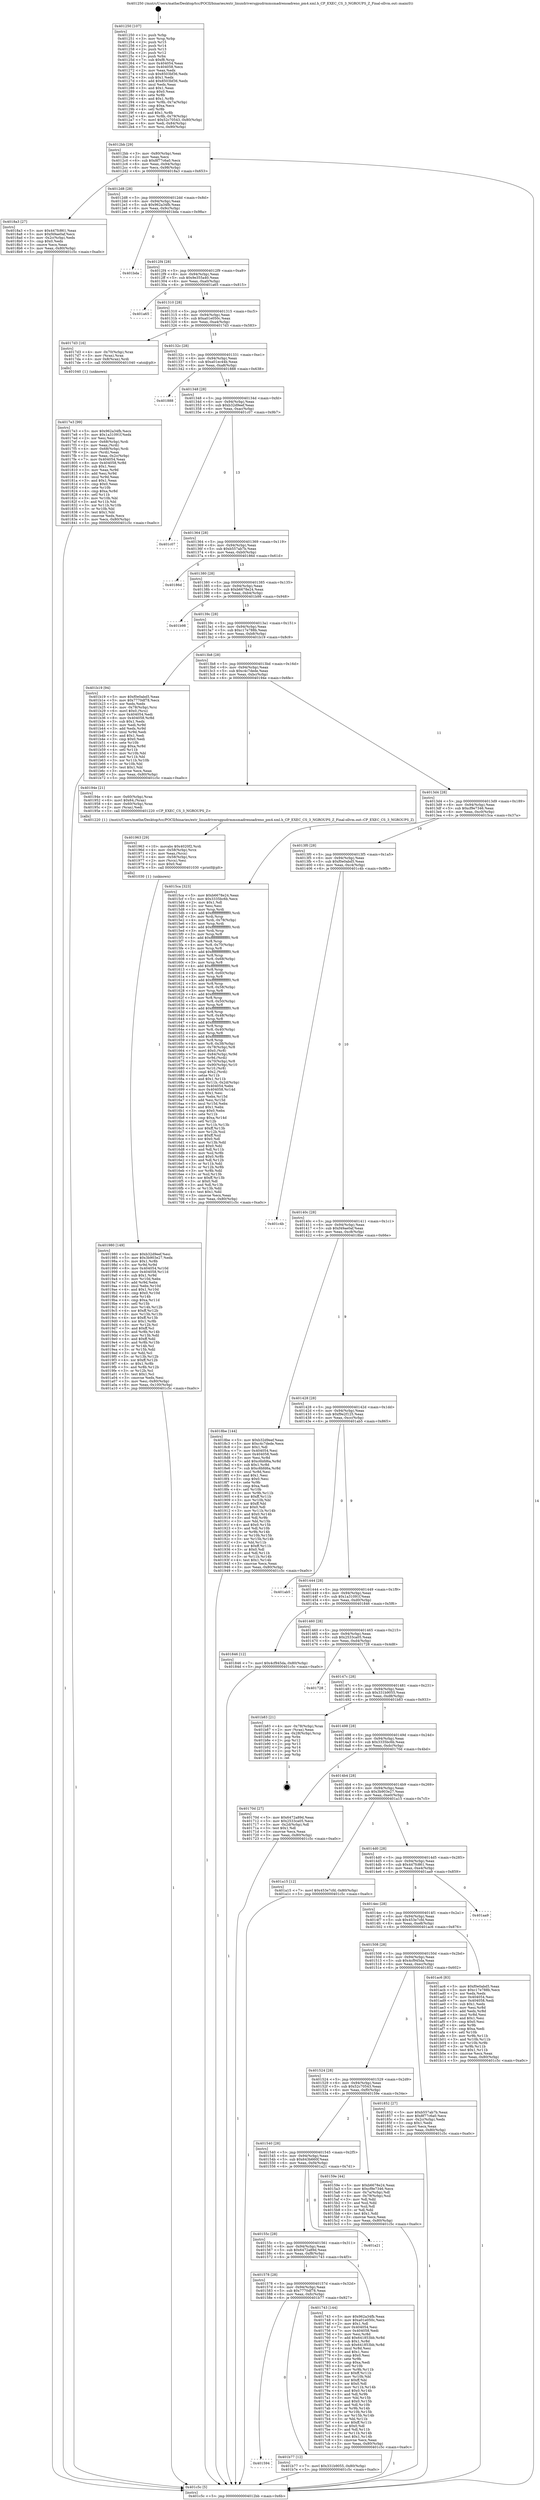 digraph "0x401250" {
  label = "0x401250 (/mnt/c/Users/mathe/Desktop/tcc/POCII/binaries/extr_linuxdriversgpudrmmsmadrenoadreno_pm4.xml.h_CP_EXEC_CS_3_NGROUPS_Z_Final-ollvm.out::main(0))"
  labelloc = "t"
  node[shape=record]

  Entry [label="",width=0.3,height=0.3,shape=circle,fillcolor=black,style=filled]
  "0x4012bb" [label="{
     0x4012bb [29]\l
     | [instrs]\l
     &nbsp;&nbsp;0x4012bb \<+3\>: mov -0x80(%rbp),%eax\l
     &nbsp;&nbsp;0x4012be \<+2\>: mov %eax,%ecx\l
     &nbsp;&nbsp;0x4012c0 \<+6\>: sub $0x8f77c6a0,%ecx\l
     &nbsp;&nbsp;0x4012c6 \<+6\>: mov %eax,-0x94(%rbp)\l
     &nbsp;&nbsp;0x4012cc \<+6\>: mov %ecx,-0x98(%rbp)\l
     &nbsp;&nbsp;0x4012d2 \<+6\>: je 00000000004018a3 \<main+0x653\>\l
  }"]
  "0x4018a3" [label="{
     0x4018a3 [27]\l
     | [instrs]\l
     &nbsp;&nbsp;0x4018a3 \<+5\>: mov $0x447fc861,%eax\l
     &nbsp;&nbsp;0x4018a8 \<+5\>: mov $0xf49ae0af,%ecx\l
     &nbsp;&nbsp;0x4018ad \<+3\>: mov -0x2c(%rbp),%edx\l
     &nbsp;&nbsp;0x4018b0 \<+3\>: cmp $0x0,%edx\l
     &nbsp;&nbsp;0x4018b3 \<+3\>: cmove %ecx,%eax\l
     &nbsp;&nbsp;0x4018b6 \<+3\>: mov %eax,-0x80(%rbp)\l
     &nbsp;&nbsp;0x4018b9 \<+5\>: jmp 0000000000401c5c \<main+0xa0c\>\l
  }"]
  "0x4012d8" [label="{
     0x4012d8 [28]\l
     | [instrs]\l
     &nbsp;&nbsp;0x4012d8 \<+5\>: jmp 00000000004012dd \<main+0x8d\>\l
     &nbsp;&nbsp;0x4012dd \<+6\>: mov -0x94(%rbp),%eax\l
     &nbsp;&nbsp;0x4012e3 \<+5\>: sub $0x962a34fb,%eax\l
     &nbsp;&nbsp;0x4012e8 \<+6\>: mov %eax,-0x9c(%rbp)\l
     &nbsp;&nbsp;0x4012ee \<+6\>: je 0000000000401bda \<main+0x98a\>\l
  }"]
  Exit [label="",width=0.3,height=0.3,shape=circle,fillcolor=black,style=filled,peripheries=2]
  "0x401bda" [label="{
     0x401bda\l
  }", style=dashed]
  "0x4012f4" [label="{
     0x4012f4 [28]\l
     | [instrs]\l
     &nbsp;&nbsp;0x4012f4 \<+5\>: jmp 00000000004012f9 \<main+0xa9\>\l
     &nbsp;&nbsp;0x4012f9 \<+6\>: mov -0x94(%rbp),%eax\l
     &nbsp;&nbsp;0x4012ff \<+5\>: sub $0x9e355a40,%eax\l
     &nbsp;&nbsp;0x401304 \<+6\>: mov %eax,-0xa0(%rbp)\l
     &nbsp;&nbsp;0x40130a \<+6\>: je 0000000000401a65 \<main+0x815\>\l
  }"]
  "0x401594" [label="{
     0x401594\l
  }", style=dashed]
  "0x401a65" [label="{
     0x401a65\l
  }", style=dashed]
  "0x401310" [label="{
     0x401310 [28]\l
     | [instrs]\l
     &nbsp;&nbsp;0x401310 \<+5\>: jmp 0000000000401315 \<main+0xc5\>\l
     &nbsp;&nbsp;0x401315 \<+6\>: mov -0x94(%rbp),%eax\l
     &nbsp;&nbsp;0x40131b \<+5\>: sub $0xa01e050c,%eax\l
     &nbsp;&nbsp;0x401320 \<+6\>: mov %eax,-0xa4(%rbp)\l
     &nbsp;&nbsp;0x401326 \<+6\>: je 00000000004017d3 \<main+0x583\>\l
  }"]
  "0x401b77" [label="{
     0x401b77 [12]\l
     | [instrs]\l
     &nbsp;&nbsp;0x401b77 \<+7\>: movl $0x331b9055,-0x80(%rbp)\l
     &nbsp;&nbsp;0x401b7e \<+5\>: jmp 0000000000401c5c \<main+0xa0c\>\l
  }"]
  "0x4017d3" [label="{
     0x4017d3 [16]\l
     | [instrs]\l
     &nbsp;&nbsp;0x4017d3 \<+4\>: mov -0x70(%rbp),%rax\l
     &nbsp;&nbsp;0x4017d7 \<+3\>: mov (%rax),%rax\l
     &nbsp;&nbsp;0x4017da \<+4\>: mov 0x8(%rax),%rdi\l
     &nbsp;&nbsp;0x4017de \<+5\>: call 0000000000401040 \<atoi@plt\>\l
     | [calls]\l
     &nbsp;&nbsp;0x401040 \{1\} (unknown)\l
  }"]
  "0x40132c" [label="{
     0x40132c [28]\l
     | [instrs]\l
     &nbsp;&nbsp;0x40132c \<+5\>: jmp 0000000000401331 \<main+0xe1\>\l
     &nbsp;&nbsp;0x401331 \<+6\>: mov -0x94(%rbp),%eax\l
     &nbsp;&nbsp;0x401337 \<+5\>: sub $0xa01ec44b,%eax\l
     &nbsp;&nbsp;0x40133c \<+6\>: mov %eax,-0xa8(%rbp)\l
     &nbsp;&nbsp;0x401342 \<+6\>: je 0000000000401888 \<main+0x638\>\l
  }"]
  "0x401980" [label="{
     0x401980 [149]\l
     | [instrs]\l
     &nbsp;&nbsp;0x401980 \<+5\>: mov $0xb32d9eef,%esi\l
     &nbsp;&nbsp;0x401985 \<+5\>: mov $0x3b903e27,%edx\l
     &nbsp;&nbsp;0x40198a \<+3\>: mov $0x1,%r8b\l
     &nbsp;&nbsp;0x40198d \<+3\>: xor %r9d,%r9d\l
     &nbsp;&nbsp;0x401990 \<+8\>: mov 0x404054,%r10d\l
     &nbsp;&nbsp;0x401998 \<+8\>: mov 0x404058,%r11d\l
     &nbsp;&nbsp;0x4019a0 \<+4\>: sub $0x1,%r9d\l
     &nbsp;&nbsp;0x4019a4 \<+3\>: mov %r10d,%ebx\l
     &nbsp;&nbsp;0x4019a7 \<+3\>: add %r9d,%ebx\l
     &nbsp;&nbsp;0x4019aa \<+4\>: imul %ebx,%r10d\l
     &nbsp;&nbsp;0x4019ae \<+4\>: and $0x1,%r10d\l
     &nbsp;&nbsp;0x4019b2 \<+4\>: cmp $0x0,%r10d\l
     &nbsp;&nbsp;0x4019b6 \<+4\>: sete %r14b\l
     &nbsp;&nbsp;0x4019ba \<+4\>: cmp $0xa,%r11d\l
     &nbsp;&nbsp;0x4019be \<+4\>: setl %r15b\l
     &nbsp;&nbsp;0x4019c2 \<+3\>: mov %r14b,%r12b\l
     &nbsp;&nbsp;0x4019c5 \<+4\>: xor $0xff,%r12b\l
     &nbsp;&nbsp;0x4019c9 \<+3\>: mov %r15b,%r13b\l
     &nbsp;&nbsp;0x4019cc \<+4\>: xor $0xff,%r13b\l
     &nbsp;&nbsp;0x4019d0 \<+4\>: xor $0x1,%r8b\l
     &nbsp;&nbsp;0x4019d4 \<+3\>: mov %r12b,%cl\l
     &nbsp;&nbsp;0x4019d7 \<+3\>: and $0xff,%cl\l
     &nbsp;&nbsp;0x4019da \<+3\>: and %r8b,%r14b\l
     &nbsp;&nbsp;0x4019dd \<+3\>: mov %r13b,%dil\l
     &nbsp;&nbsp;0x4019e0 \<+4\>: and $0xff,%dil\l
     &nbsp;&nbsp;0x4019e4 \<+3\>: and %r8b,%r15b\l
     &nbsp;&nbsp;0x4019e7 \<+3\>: or %r14b,%cl\l
     &nbsp;&nbsp;0x4019ea \<+3\>: or %r15b,%dil\l
     &nbsp;&nbsp;0x4019ed \<+3\>: xor %dil,%cl\l
     &nbsp;&nbsp;0x4019f0 \<+3\>: or %r13b,%r12b\l
     &nbsp;&nbsp;0x4019f3 \<+4\>: xor $0xff,%r12b\l
     &nbsp;&nbsp;0x4019f7 \<+4\>: or $0x1,%r8b\l
     &nbsp;&nbsp;0x4019fb \<+3\>: and %r8b,%r12b\l
     &nbsp;&nbsp;0x4019fe \<+3\>: or %r12b,%cl\l
     &nbsp;&nbsp;0x401a01 \<+3\>: test $0x1,%cl\l
     &nbsp;&nbsp;0x401a04 \<+3\>: cmovne %edx,%esi\l
     &nbsp;&nbsp;0x401a07 \<+3\>: mov %esi,-0x80(%rbp)\l
     &nbsp;&nbsp;0x401a0a \<+6\>: mov %eax,-0x100(%rbp)\l
     &nbsp;&nbsp;0x401a10 \<+5\>: jmp 0000000000401c5c \<main+0xa0c\>\l
  }"]
  "0x401888" [label="{
     0x401888\l
  }", style=dashed]
  "0x401348" [label="{
     0x401348 [28]\l
     | [instrs]\l
     &nbsp;&nbsp;0x401348 \<+5\>: jmp 000000000040134d \<main+0xfd\>\l
     &nbsp;&nbsp;0x40134d \<+6\>: mov -0x94(%rbp),%eax\l
     &nbsp;&nbsp;0x401353 \<+5\>: sub $0xb32d9eef,%eax\l
     &nbsp;&nbsp;0x401358 \<+6\>: mov %eax,-0xac(%rbp)\l
     &nbsp;&nbsp;0x40135e \<+6\>: je 0000000000401c07 \<main+0x9b7\>\l
  }"]
  "0x401963" [label="{
     0x401963 [29]\l
     | [instrs]\l
     &nbsp;&nbsp;0x401963 \<+10\>: movabs $0x4020f2,%rdi\l
     &nbsp;&nbsp;0x40196d \<+4\>: mov -0x58(%rbp),%rcx\l
     &nbsp;&nbsp;0x401971 \<+2\>: mov %eax,(%rcx)\l
     &nbsp;&nbsp;0x401973 \<+4\>: mov -0x58(%rbp),%rcx\l
     &nbsp;&nbsp;0x401977 \<+2\>: mov (%rcx),%esi\l
     &nbsp;&nbsp;0x401979 \<+2\>: mov $0x0,%al\l
     &nbsp;&nbsp;0x40197b \<+5\>: call 0000000000401030 \<printf@plt\>\l
     | [calls]\l
     &nbsp;&nbsp;0x401030 \{1\} (unknown)\l
  }"]
  "0x401c07" [label="{
     0x401c07\l
  }", style=dashed]
  "0x401364" [label="{
     0x401364 [28]\l
     | [instrs]\l
     &nbsp;&nbsp;0x401364 \<+5\>: jmp 0000000000401369 \<main+0x119\>\l
     &nbsp;&nbsp;0x401369 \<+6\>: mov -0x94(%rbp),%eax\l
     &nbsp;&nbsp;0x40136f \<+5\>: sub $0xb557ab7b,%eax\l
     &nbsp;&nbsp;0x401374 \<+6\>: mov %eax,-0xb0(%rbp)\l
     &nbsp;&nbsp;0x40137a \<+6\>: je 000000000040186d \<main+0x61d\>\l
  }"]
  "0x4017e3" [label="{
     0x4017e3 [99]\l
     | [instrs]\l
     &nbsp;&nbsp;0x4017e3 \<+5\>: mov $0x962a34fb,%ecx\l
     &nbsp;&nbsp;0x4017e8 \<+5\>: mov $0x1a31091f,%edx\l
     &nbsp;&nbsp;0x4017ed \<+2\>: xor %esi,%esi\l
     &nbsp;&nbsp;0x4017ef \<+4\>: mov -0x68(%rbp),%rdi\l
     &nbsp;&nbsp;0x4017f3 \<+2\>: mov %eax,(%rdi)\l
     &nbsp;&nbsp;0x4017f5 \<+4\>: mov -0x68(%rbp),%rdi\l
     &nbsp;&nbsp;0x4017f9 \<+2\>: mov (%rdi),%eax\l
     &nbsp;&nbsp;0x4017fb \<+3\>: mov %eax,-0x2c(%rbp)\l
     &nbsp;&nbsp;0x4017fe \<+7\>: mov 0x404054,%eax\l
     &nbsp;&nbsp;0x401805 \<+8\>: mov 0x404058,%r8d\l
     &nbsp;&nbsp;0x40180d \<+3\>: sub $0x1,%esi\l
     &nbsp;&nbsp;0x401810 \<+3\>: mov %eax,%r9d\l
     &nbsp;&nbsp;0x401813 \<+3\>: add %esi,%r9d\l
     &nbsp;&nbsp;0x401816 \<+4\>: imul %r9d,%eax\l
     &nbsp;&nbsp;0x40181a \<+3\>: and $0x1,%eax\l
     &nbsp;&nbsp;0x40181d \<+3\>: cmp $0x0,%eax\l
     &nbsp;&nbsp;0x401820 \<+4\>: sete %r10b\l
     &nbsp;&nbsp;0x401824 \<+4\>: cmp $0xa,%r8d\l
     &nbsp;&nbsp;0x401828 \<+4\>: setl %r11b\l
     &nbsp;&nbsp;0x40182c \<+3\>: mov %r10b,%bl\l
     &nbsp;&nbsp;0x40182f \<+3\>: and %r11b,%bl\l
     &nbsp;&nbsp;0x401832 \<+3\>: xor %r11b,%r10b\l
     &nbsp;&nbsp;0x401835 \<+3\>: or %r10b,%bl\l
     &nbsp;&nbsp;0x401838 \<+3\>: test $0x1,%bl\l
     &nbsp;&nbsp;0x40183b \<+3\>: cmovne %edx,%ecx\l
     &nbsp;&nbsp;0x40183e \<+3\>: mov %ecx,-0x80(%rbp)\l
     &nbsp;&nbsp;0x401841 \<+5\>: jmp 0000000000401c5c \<main+0xa0c\>\l
  }"]
  "0x40186d" [label="{
     0x40186d\l
  }", style=dashed]
  "0x401380" [label="{
     0x401380 [28]\l
     | [instrs]\l
     &nbsp;&nbsp;0x401380 \<+5\>: jmp 0000000000401385 \<main+0x135\>\l
     &nbsp;&nbsp;0x401385 \<+6\>: mov -0x94(%rbp),%eax\l
     &nbsp;&nbsp;0x40138b \<+5\>: sub $0xb6678e24,%eax\l
     &nbsp;&nbsp;0x401390 \<+6\>: mov %eax,-0xb4(%rbp)\l
     &nbsp;&nbsp;0x401396 \<+6\>: je 0000000000401b98 \<main+0x948\>\l
  }"]
  "0x401578" [label="{
     0x401578 [28]\l
     | [instrs]\l
     &nbsp;&nbsp;0x401578 \<+5\>: jmp 000000000040157d \<main+0x32d\>\l
     &nbsp;&nbsp;0x40157d \<+6\>: mov -0x94(%rbp),%eax\l
     &nbsp;&nbsp;0x401583 \<+5\>: sub $0x7770df78,%eax\l
     &nbsp;&nbsp;0x401588 \<+6\>: mov %eax,-0xfc(%rbp)\l
     &nbsp;&nbsp;0x40158e \<+6\>: je 0000000000401b77 \<main+0x927\>\l
  }"]
  "0x401b98" [label="{
     0x401b98\l
  }", style=dashed]
  "0x40139c" [label="{
     0x40139c [28]\l
     | [instrs]\l
     &nbsp;&nbsp;0x40139c \<+5\>: jmp 00000000004013a1 \<main+0x151\>\l
     &nbsp;&nbsp;0x4013a1 \<+6\>: mov -0x94(%rbp),%eax\l
     &nbsp;&nbsp;0x4013a7 \<+5\>: sub $0xc17e788b,%eax\l
     &nbsp;&nbsp;0x4013ac \<+6\>: mov %eax,-0xb8(%rbp)\l
     &nbsp;&nbsp;0x4013b2 \<+6\>: je 0000000000401b19 \<main+0x8c9\>\l
  }"]
  "0x401743" [label="{
     0x401743 [144]\l
     | [instrs]\l
     &nbsp;&nbsp;0x401743 \<+5\>: mov $0x962a34fb,%eax\l
     &nbsp;&nbsp;0x401748 \<+5\>: mov $0xa01e050c,%ecx\l
     &nbsp;&nbsp;0x40174d \<+2\>: mov $0x1,%dl\l
     &nbsp;&nbsp;0x40174f \<+7\>: mov 0x404054,%esi\l
     &nbsp;&nbsp;0x401756 \<+7\>: mov 0x404058,%edi\l
     &nbsp;&nbsp;0x40175d \<+3\>: mov %esi,%r8d\l
     &nbsp;&nbsp;0x401760 \<+7\>: add $0x641853bb,%r8d\l
     &nbsp;&nbsp;0x401767 \<+4\>: sub $0x1,%r8d\l
     &nbsp;&nbsp;0x40176b \<+7\>: sub $0x641853bb,%r8d\l
     &nbsp;&nbsp;0x401772 \<+4\>: imul %r8d,%esi\l
     &nbsp;&nbsp;0x401776 \<+3\>: and $0x1,%esi\l
     &nbsp;&nbsp;0x401779 \<+3\>: cmp $0x0,%esi\l
     &nbsp;&nbsp;0x40177c \<+4\>: sete %r9b\l
     &nbsp;&nbsp;0x401780 \<+3\>: cmp $0xa,%edi\l
     &nbsp;&nbsp;0x401783 \<+4\>: setl %r10b\l
     &nbsp;&nbsp;0x401787 \<+3\>: mov %r9b,%r11b\l
     &nbsp;&nbsp;0x40178a \<+4\>: xor $0xff,%r11b\l
     &nbsp;&nbsp;0x40178e \<+3\>: mov %r10b,%bl\l
     &nbsp;&nbsp;0x401791 \<+3\>: xor $0xff,%bl\l
     &nbsp;&nbsp;0x401794 \<+3\>: xor $0x0,%dl\l
     &nbsp;&nbsp;0x401797 \<+3\>: mov %r11b,%r14b\l
     &nbsp;&nbsp;0x40179a \<+4\>: and $0x0,%r14b\l
     &nbsp;&nbsp;0x40179e \<+3\>: and %dl,%r9b\l
     &nbsp;&nbsp;0x4017a1 \<+3\>: mov %bl,%r15b\l
     &nbsp;&nbsp;0x4017a4 \<+4\>: and $0x0,%r15b\l
     &nbsp;&nbsp;0x4017a8 \<+3\>: and %dl,%r10b\l
     &nbsp;&nbsp;0x4017ab \<+3\>: or %r9b,%r14b\l
     &nbsp;&nbsp;0x4017ae \<+3\>: or %r10b,%r15b\l
     &nbsp;&nbsp;0x4017b1 \<+3\>: xor %r15b,%r14b\l
     &nbsp;&nbsp;0x4017b4 \<+3\>: or %bl,%r11b\l
     &nbsp;&nbsp;0x4017b7 \<+4\>: xor $0xff,%r11b\l
     &nbsp;&nbsp;0x4017bb \<+3\>: or $0x0,%dl\l
     &nbsp;&nbsp;0x4017be \<+3\>: and %dl,%r11b\l
     &nbsp;&nbsp;0x4017c1 \<+3\>: or %r11b,%r14b\l
     &nbsp;&nbsp;0x4017c4 \<+4\>: test $0x1,%r14b\l
     &nbsp;&nbsp;0x4017c8 \<+3\>: cmovne %ecx,%eax\l
     &nbsp;&nbsp;0x4017cb \<+3\>: mov %eax,-0x80(%rbp)\l
     &nbsp;&nbsp;0x4017ce \<+5\>: jmp 0000000000401c5c \<main+0xa0c\>\l
  }"]
  "0x401b19" [label="{
     0x401b19 [94]\l
     | [instrs]\l
     &nbsp;&nbsp;0x401b19 \<+5\>: mov $0xf0e0abd5,%eax\l
     &nbsp;&nbsp;0x401b1e \<+5\>: mov $0x7770df78,%ecx\l
     &nbsp;&nbsp;0x401b23 \<+2\>: xor %edx,%edx\l
     &nbsp;&nbsp;0x401b25 \<+4\>: mov -0x78(%rbp),%rsi\l
     &nbsp;&nbsp;0x401b29 \<+6\>: movl $0x0,(%rsi)\l
     &nbsp;&nbsp;0x401b2f \<+7\>: mov 0x404054,%edi\l
     &nbsp;&nbsp;0x401b36 \<+8\>: mov 0x404058,%r8d\l
     &nbsp;&nbsp;0x401b3e \<+3\>: sub $0x1,%edx\l
     &nbsp;&nbsp;0x401b41 \<+3\>: mov %edi,%r9d\l
     &nbsp;&nbsp;0x401b44 \<+3\>: add %edx,%r9d\l
     &nbsp;&nbsp;0x401b47 \<+4\>: imul %r9d,%edi\l
     &nbsp;&nbsp;0x401b4b \<+3\>: and $0x1,%edi\l
     &nbsp;&nbsp;0x401b4e \<+3\>: cmp $0x0,%edi\l
     &nbsp;&nbsp;0x401b51 \<+4\>: sete %r10b\l
     &nbsp;&nbsp;0x401b55 \<+4\>: cmp $0xa,%r8d\l
     &nbsp;&nbsp;0x401b59 \<+4\>: setl %r11b\l
     &nbsp;&nbsp;0x401b5d \<+3\>: mov %r10b,%bl\l
     &nbsp;&nbsp;0x401b60 \<+3\>: and %r11b,%bl\l
     &nbsp;&nbsp;0x401b63 \<+3\>: xor %r11b,%r10b\l
     &nbsp;&nbsp;0x401b66 \<+3\>: or %r10b,%bl\l
     &nbsp;&nbsp;0x401b69 \<+3\>: test $0x1,%bl\l
     &nbsp;&nbsp;0x401b6c \<+3\>: cmovne %ecx,%eax\l
     &nbsp;&nbsp;0x401b6f \<+3\>: mov %eax,-0x80(%rbp)\l
     &nbsp;&nbsp;0x401b72 \<+5\>: jmp 0000000000401c5c \<main+0xa0c\>\l
  }"]
  "0x4013b8" [label="{
     0x4013b8 [28]\l
     | [instrs]\l
     &nbsp;&nbsp;0x4013b8 \<+5\>: jmp 00000000004013bd \<main+0x16d\>\l
     &nbsp;&nbsp;0x4013bd \<+6\>: mov -0x94(%rbp),%eax\l
     &nbsp;&nbsp;0x4013c3 \<+5\>: sub $0xc4c7dede,%eax\l
     &nbsp;&nbsp;0x4013c8 \<+6\>: mov %eax,-0xbc(%rbp)\l
     &nbsp;&nbsp;0x4013ce \<+6\>: je 000000000040194e \<main+0x6fe\>\l
  }"]
  "0x40155c" [label="{
     0x40155c [28]\l
     | [instrs]\l
     &nbsp;&nbsp;0x40155c \<+5\>: jmp 0000000000401561 \<main+0x311\>\l
     &nbsp;&nbsp;0x401561 \<+6\>: mov -0x94(%rbp),%eax\l
     &nbsp;&nbsp;0x401567 \<+5\>: sub $0x6472a89d,%eax\l
     &nbsp;&nbsp;0x40156c \<+6\>: mov %eax,-0xf8(%rbp)\l
     &nbsp;&nbsp;0x401572 \<+6\>: je 0000000000401743 \<main+0x4f3\>\l
  }"]
  "0x40194e" [label="{
     0x40194e [21]\l
     | [instrs]\l
     &nbsp;&nbsp;0x40194e \<+4\>: mov -0x60(%rbp),%rax\l
     &nbsp;&nbsp;0x401952 \<+6\>: movl $0x64,(%rax)\l
     &nbsp;&nbsp;0x401958 \<+4\>: mov -0x60(%rbp),%rax\l
     &nbsp;&nbsp;0x40195c \<+2\>: mov (%rax),%edi\l
     &nbsp;&nbsp;0x40195e \<+5\>: call 0000000000401220 \<CP_EXEC_CS_3_NGROUPS_Z\>\l
     | [calls]\l
     &nbsp;&nbsp;0x401220 \{1\} (/mnt/c/Users/mathe/Desktop/tcc/POCII/binaries/extr_linuxdriversgpudrmmsmadrenoadreno_pm4.xml.h_CP_EXEC_CS_3_NGROUPS_Z_Final-ollvm.out::CP_EXEC_CS_3_NGROUPS_Z)\l
  }"]
  "0x4013d4" [label="{
     0x4013d4 [28]\l
     | [instrs]\l
     &nbsp;&nbsp;0x4013d4 \<+5\>: jmp 00000000004013d9 \<main+0x189\>\l
     &nbsp;&nbsp;0x4013d9 \<+6\>: mov -0x94(%rbp),%eax\l
     &nbsp;&nbsp;0x4013df \<+5\>: sub $0xcf9e7346,%eax\l
     &nbsp;&nbsp;0x4013e4 \<+6\>: mov %eax,-0xc0(%rbp)\l
     &nbsp;&nbsp;0x4013ea \<+6\>: je 00000000004015ca \<main+0x37a\>\l
  }"]
  "0x401a21" [label="{
     0x401a21\l
  }", style=dashed]
  "0x4015ca" [label="{
     0x4015ca [323]\l
     | [instrs]\l
     &nbsp;&nbsp;0x4015ca \<+5\>: mov $0xb6678e24,%eax\l
     &nbsp;&nbsp;0x4015cf \<+5\>: mov $0x3335bc6b,%ecx\l
     &nbsp;&nbsp;0x4015d4 \<+2\>: mov $0x1,%dl\l
     &nbsp;&nbsp;0x4015d6 \<+2\>: xor %esi,%esi\l
     &nbsp;&nbsp;0x4015d8 \<+3\>: mov %rsp,%rdi\l
     &nbsp;&nbsp;0x4015db \<+4\>: add $0xfffffffffffffff0,%rdi\l
     &nbsp;&nbsp;0x4015df \<+3\>: mov %rdi,%rsp\l
     &nbsp;&nbsp;0x4015e2 \<+4\>: mov %rdi,-0x78(%rbp)\l
     &nbsp;&nbsp;0x4015e6 \<+3\>: mov %rsp,%rdi\l
     &nbsp;&nbsp;0x4015e9 \<+4\>: add $0xfffffffffffffff0,%rdi\l
     &nbsp;&nbsp;0x4015ed \<+3\>: mov %rdi,%rsp\l
     &nbsp;&nbsp;0x4015f0 \<+3\>: mov %rsp,%r8\l
     &nbsp;&nbsp;0x4015f3 \<+4\>: add $0xfffffffffffffff0,%r8\l
     &nbsp;&nbsp;0x4015f7 \<+3\>: mov %r8,%rsp\l
     &nbsp;&nbsp;0x4015fa \<+4\>: mov %r8,-0x70(%rbp)\l
     &nbsp;&nbsp;0x4015fe \<+3\>: mov %rsp,%r8\l
     &nbsp;&nbsp;0x401601 \<+4\>: add $0xfffffffffffffff0,%r8\l
     &nbsp;&nbsp;0x401605 \<+3\>: mov %r8,%rsp\l
     &nbsp;&nbsp;0x401608 \<+4\>: mov %r8,-0x68(%rbp)\l
     &nbsp;&nbsp;0x40160c \<+3\>: mov %rsp,%r8\l
     &nbsp;&nbsp;0x40160f \<+4\>: add $0xfffffffffffffff0,%r8\l
     &nbsp;&nbsp;0x401613 \<+3\>: mov %r8,%rsp\l
     &nbsp;&nbsp;0x401616 \<+4\>: mov %r8,-0x60(%rbp)\l
     &nbsp;&nbsp;0x40161a \<+3\>: mov %rsp,%r8\l
     &nbsp;&nbsp;0x40161d \<+4\>: add $0xfffffffffffffff0,%r8\l
     &nbsp;&nbsp;0x401621 \<+3\>: mov %r8,%rsp\l
     &nbsp;&nbsp;0x401624 \<+4\>: mov %r8,-0x58(%rbp)\l
     &nbsp;&nbsp;0x401628 \<+3\>: mov %rsp,%r8\l
     &nbsp;&nbsp;0x40162b \<+4\>: add $0xfffffffffffffff0,%r8\l
     &nbsp;&nbsp;0x40162f \<+3\>: mov %r8,%rsp\l
     &nbsp;&nbsp;0x401632 \<+4\>: mov %r8,-0x50(%rbp)\l
     &nbsp;&nbsp;0x401636 \<+3\>: mov %rsp,%r8\l
     &nbsp;&nbsp;0x401639 \<+4\>: add $0xfffffffffffffff0,%r8\l
     &nbsp;&nbsp;0x40163d \<+3\>: mov %r8,%rsp\l
     &nbsp;&nbsp;0x401640 \<+4\>: mov %r8,-0x48(%rbp)\l
     &nbsp;&nbsp;0x401644 \<+3\>: mov %rsp,%r8\l
     &nbsp;&nbsp;0x401647 \<+4\>: add $0xfffffffffffffff0,%r8\l
     &nbsp;&nbsp;0x40164b \<+3\>: mov %r8,%rsp\l
     &nbsp;&nbsp;0x40164e \<+4\>: mov %r8,-0x40(%rbp)\l
     &nbsp;&nbsp;0x401652 \<+3\>: mov %rsp,%r8\l
     &nbsp;&nbsp;0x401655 \<+4\>: add $0xfffffffffffffff0,%r8\l
     &nbsp;&nbsp;0x401659 \<+3\>: mov %r8,%rsp\l
     &nbsp;&nbsp;0x40165c \<+4\>: mov %r8,-0x38(%rbp)\l
     &nbsp;&nbsp;0x401660 \<+4\>: mov -0x78(%rbp),%r8\l
     &nbsp;&nbsp;0x401664 \<+7\>: movl $0x0,(%r8)\l
     &nbsp;&nbsp;0x40166b \<+7\>: mov -0x84(%rbp),%r9d\l
     &nbsp;&nbsp;0x401672 \<+3\>: mov %r9d,(%rdi)\l
     &nbsp;&nbsp;0x401675 \<+4\>: mov -0x70(%rbp),%r8\l
     &nbsp;&nbsp;0x401679 \<+7\>: mov -0x90(%rbp),%r10\l
     &nbsp;&nbsp;0x401680 \<+3\>: mov %r10,(%r8)\l
     &nbsp;&nbsp;0x401683 \<+3\>: cmpl $0x2,(%rdi)\l
     &nbsp;&nbsp;0x401686 \<+4\>: setne %r11b\l
     &nbsp;&nbsp;0x40168a \<+4\>: and $0x1,%r11b\l
     &nbsp;&nbsp;0x40168e \<+4\>: mov %r11b,-0x2d(%rbp)\l
     &nbsp;&nbsp;0x401692 \<+7\>: mov 0x404054,%ebx\l
     &nbsp;&nbsp;0x401699 \<+8\>: mov 0x404058,%r14d\l
     &nbsp;&nbsp;0x4016a1 \<+3\>: sub $0x1,%esi\l
     &nbsp;&nbsp;0x4016a4 \<+3\>: mov %ebx,%r15d\l
     &nbsp;&nbsp;0x4016a7 \<+3\>: add %esi,%r15d\l
     &nbsp;&nbsp;0x4016aa \<+4\>: imul %r15d,%ebx\l
     &nbsp;&nbsp;0x4016ae \<+3\>: and $0x1,%ebx\l
     &nbsp;&nbsp;0x4016b1 \<+3\>: cmp $0x0,%ebx\l
     &nbsp;&nbsp;0x4016b4 \<+4\>: sete %r11b\l
     &nbsp;&nbsp;0x4016b8 \<+4\>: cmp $0xa,%r14d\l
     &nbsp;&nbsp;0x4016bc \<+4\>: setl %r12b\l
     &nbsp;&nbsp;0x4016c0 \<+3\>: mov %r11b,%r13b\l
     &nbsp;&nbsp;0x4016c3 \<+4\>: xor $0xff,%r13b\l
     &nbsp;&nbsp;0x4016c7 \<+3\>: mov %r12b,%sil\l
     &nbsp;&nbsp;0x4016ca \<+4\>: xor $0xff,%sil\l
     &nbsp;&nbsp;0x4016ce \<+3\>: xor $0x0,%dl\l
     &nbsp;&nbsp;0x4016d1 \<+3\>: mov %r13b,%dil\l
     &nbsp;&nbsp;0x4016d4 \<+4\>: and $0x0,%dil\l
     &nbsp;&nbsp;0x4016d8 \<+3\>: and %dl,%r11b\l
     &nbsp;&nbsp;0x4016db \<+3\>: mov %sil,%r8b\l
     &nbsp;&nbsp;0x4016de \<+4\>: and $0x0,%r8b\l
     &nbsp;&nbsp;0x4016e2 \<+3\>: and %dl,%r12b\l
     &nbsp;&nbsp;0x4016e5 \<+3\>: or %r11b,%dil\l
     &nbsp;&nbsp;0x4016e8 \<+3\>: or %r12b,%r8b\l
     &nbsp;&nbsp;0x4016eb \<+3\>: xor %r8b,%dil\l
     &nbsp;&nbsp;0x4016ee \<+3\>: or %sil,%r13b\l
     &nbsp;&nbsp;0x4016f1 \<+4\>: xor $0xff,%r13b\l
     &nbsp;&nbsp;0x4016f5 \<+3\>: or $0x0,%dl\l
     &nbsp;&nbsp;0x4016f8 \<+3\>: and %dl,%r13b\l
     &nbsp;&nbsp;0x4016fb \<+3\>: or %r13b,%dil\l
     &nbsp;&nbsp;0x4016fe \<+4\>: test $0x1,%dil\l
     &nbsp;&nbsp;0x401702 \<+3\>: cmovne %ecx,%eax\l
     &nbsp;&nbsp;0x401705 \<+3\>: mov %eax,-0x80(%rbp)\l
     &nbsp;&nbsp;0x401708 \<+5\>: jmp 0000000000401c5c \<main+0xa0c\>\l
  }"]
  "0x4013f0" [label="{
     0x4013f0 [28]\l
     | [instrs]\l
     &nbsp;&nbsp;0x4013f0 \<+5\>: jmp 00000000004013f5 \<main+0x1a5\>\l
     &nbsp;&nbsp;0x4013f5 \<+6\>: mov -0x94(%rbp),%eax\l
     &nbsp;&nbsp;0x4013fb \<+5\>: sub $0xf0e0abd5,%eax\l
     &nbsp;&nbsp;0x401400 \<+6\>: mov %eax,-0xc4(%rbp)\l
     &nbsp;&nbsp;0x401406 \<+6\>: je 0000000000401c4b \<main+0x9fb\>\l
  }"]
  "0x401250" [label="{
     0x401250 [107]\l
     | [instrs]\l
     &nbsp;&nbsp;0x401250 \<+1\>: push %rbp\l
     &nbsp;&nbsp;0x401251 \<+3\>: mov %rsp,%rbp\l
     &nbsp;&nbsp;0x401254 \<+2\>: push %r15\l
     &nbsp;&nbsp;0x401256 \<+2\>: push %r14\l
     &nbsp;&nbsp;0x401258 \<+2\>: push %r13\l
     &nbsp;&nbsp;0x40125a \<+2\>: push %r12\l
     &nbsp;&nbsp;0x40125c \<+1\>: push %rbx\l
     &nbsp;&nbsp;0x40125d \<+7\>: sub $0xf8,%rsp\l
     &nbsp;&nbsp;0x401264 \<+7\>: mov 0x404054,%eax\l
     &nbsp;&nbsp;0x40126b \<+7\>: mov 0x404058,%ecx\l
     &nbsp;&nbsp;0x401272 \<+2\>: mov %eax,%edx\l
     &nbsp;&nbsp;0x401274 \<+6\>: sub $0x8503bf36,%edx\l
     &nbsp;&nbsp;0x40127a \<+3\>: sub $0x1,%edx\l
     &nbsp;&nbsp;0x40127d \<+6\>: add $0x8503bf36,%edx\l
     &nbsp;&nbsp;0x401283 \<+3\>: imul %edx,%eax\l
     &nbsp;&nbsp;0x401286 \<+3\>: and $0x1,%eax\l
     &nbsp;&nbsp;0x401289 \<+3\>: cmp $0x0,%eax\l
     &nbsp;&nbsp;0x40128c \<+4\>: sete %r8b\l
     &nbsp;&nbsp;0x401290 \<+4\>: and $0x1,%r8b\l
     &nbsp;&nbsp;0x401294 \<+4\>: mov %r8b,-0x7a(%rbp)\l
     &nbsp;&nbsp;0x401298 \<+3\>: cmp $0xa,%ecx\l
     &nbsp;&nbsp;0x40129b \<+4\>: setl %r8b\l
     &nbsp;&nbsp;0x40129f \<+4\>: and $0x1,%r8b\l
     &nbsp;&nbsp;0x4012a3 \<+4\>: mov %r8b,-0x79(%rbp)\l
     &nbsp;&nbsp;0x4012a7 \<+7\>: movl $0x52c70543,-0x80(%rbp)\l
     &nbsp;&nbsp;0x4012ae \<+6\>: mov %edi,-0x84(%rbp)\l
     &nbsp;&nbsp;0x4012b4 \<+7\>: mov %rsi,-0x90(%rbp)\l
  }"]
  "0x401c4b" [label="{
     0x401c4b\l
  }", style=dashed]
  "0x40140c" [label="{
     0x40140c [28]\l
     | [instrs]\l
     &nbsp;&nbsp;0x40140c \<+5\>: jmp 0000000000401411 \<main+0x1c1\>\l
     &nbsp;&nbsp;0x401411 \<+6\>: mov -0x94(%rbp),%eax\l
     &nbsp;&nbsp;0x401417 \<+5\>: sub $0xf49ae0af,%eax\l
     &nbsp;&nbsp;0x40141c \<+6\>: mov %eax,-0xc8(%rbp)\l
     &nbsp;&nbsp;0x401422 \<+6\>: je 00000000004018be \<main+0x66e\>\l
  }"]
  "0x401c5c" [label="{
     0x401c5c [5]\l
     | [instrs]\l
     &nbsp;&nbsp;0x401c5c \<+5\>: jmp 00000000004012bb \<main+0x6b\>\l
  }"]
  "0x4018be" [label="{
     0x4018be [144]\l
     | [instrs]\l
     &nbsp;&nbsp;0x4018be \<+5\>: mov $0xb32d9eef,%eax\l
     &nbsp;&nbsp;0x4018c3 \<+5\>: mov $0xc4c7dede,%ecx\l
     &nbsp;&nbsp;0x4018c8 \<+2\>: mov $0x1,%dl\l
     &nbsp;&nbsp;0x4018ca \<+7\>: mov 0x404054,%esi\l
     &nbsp;&nbsp;0x4018d1 \<+7\>: mov 0x404058,%edi\l
     &nbsp;&nbsp;0x4018d8 \<+3\>: mov %esi,%r8d\l
     &nbsp;&nbsp;0x4018db \<+7\>: add $0xc6bfd6a,%r8d\l
     &nbsp;&nbsp;0x4018e2 \<+4\>: sub $0x1,%r8d\l
     &nbsp;&nbsp;0x4018e6 \<+7\>: sub $0xc6bfd6a,%r8d\l
     &nbsp;&nbsp;0x4018ed \<+4\>: imul %r8d,%esi\l
     &nbsp;&nbsp;0x4018f1 \<+3\>: and $0x1,%esi\l
     &nbsp;&nbsp;0x4018f4 \<+3\>: cmp $0x0,%esi\l
     &nbsp;&nbsp;0x4018f7 \<+4\>: sete %r9b\l
     &nbsp;&nbsp;0x4018fb \<+3\>: cmp $0xa,%edi\l
     &nbsp;&nbsp;0x4018fe \<+4\>: setl %r10b\l
     &nbsp;&nbsp;0x401902 \<+3\>: mov %r9b,%r11b\l
     &nbsp;&nbsp;0x401905 \<+4\>: xor $0xff,%r11b\l
     &nbsp;&nbsp;0x401909 \<+3\>: mov %r10b,%bl\l
     &nbsp;&nbsp;0x40190c \<+3\>: xor $0xff,%bl\l
     &nbsp;&nbsp;0x40190f \<+3\>: xor $0x0,%dl\l
     &nbsp;&nbsp;0x401912 \<+3\>: mov %r11b,%r14b\l
     &nbsp;&nbsp;0x401915 \<+4\>: and $0x0,%r14b\l
     &nbsp;&nbsp;0x401919 \<+3\>: and %dl,%r9b\l
     &nbsp;&nbsp;0x40191c \<+3\>: mov %bl,%r15b\l
     &nbsp;&nbsp;0x40191f \<+4\>: and $0x0,%r15b\l
     &nbsp;&nbsp;0x401923 \<+3\>: and %dl,%r10b\l
     &nbsp;&nbsp;0x401926 \<+3\>: or %r9b,%r14b\l
     &nbsp;&nbsp;0x401929 \<+3\>: or %r10b,%r15b\l
     &nbsp;&nbsp;0x40192c \<+3\>: xor %r15b,%r14b\l
     &nbsp;&nbsp;0x40192f \<+3\>: or %bl,%r11b\l
     &nbsp;&nbsp;0x401932 \<+4\>: xor $0xff,%r11b\l
     &nbsp;&nbsp;0x401936 \<+3\>: or $0x0,%dl\l
     &nbsp;&nbsp;0x401939 \<+3\>: and %dl,%r11b\l
     &nbsp;&nbsp;0x40193c \<+3\>: or %r11b,%r14b\l
     &nbsp;&nbsp;0x40193f \<+4\>: test $0x1,%r14b\l
     &nbsp;&nbsp;0x401943 \<+3\>: cmovne %ecx,%eax\l
     &nbsp;&nbsp;0x401946 \<+3\>: mov %eax,-0x80(%rbp)\l
     &nbsp;&nbsp;0x401949 \<+5\>: jmp 0000000000401c5c \<main+0xa0c\>\l
  }"]
  "0x401428" [label="{
     0x401428 [28]\l
     | [instrs]\l
     &nbsp;&nbsp;0x401428 \<+5\>: jmp 000000000040142d \<main+0x1dd\>\l
     &nbsp;&nbsp;0x40142d \<+6\>: mov -0x94(%rbp),%eax\l
     &nbsp;&nbsp;0x401433 \<+5\>: sub $0xf9e2f125,%eax\l
     &nbsp;&nbsp;0x401438 \<+6\>: mov %eax,-0xcc(%rbp)\l
     &nbsp;&nbsp;0x40143e \<+6\>: je 0000000000401ab5 \<main+0x865\>\l
  }"]
  "0x401540" [label="{
     0x401540 [28]\l
     | [instrs]\l
     &nbsp;&nbsp;0x401540 \<+5\>: jmp 0000000000401545 \<main+0x2f5\>\l
     &nbsp;&nbsp;0x401545 \<+6\>: mov -0x94(%rbp),%eax\l
     &nbsp;&nbsp;0x40154b \<+5\>: sub $0x643b660f,%eax\l
     &nbsp;&nbsp;0x401550 \<+6\>: mov %eax,-0xf4(%rbp)\l
     &nbsp;&nbsp;0x401556 \<+6\>: je 0000000000401a21 \<main+0x7d1\>\l
  }"]
  "0x401ab5" [label="{
     0x401ab5\l
  }", style=dashed]
  "0x401444" [label="{
     0x401444 [28]\l
     | [instrs]\l
     &nbsp;&nbsp;0x401444 \<+5\>: jmp 0000000000401449 \<main+0x1f9\>\l
     &nbsp;&nbsp;0x401449 \<+6\>: mov -0x94(%rbp),%eax\l
     &nbsp;&nbsp;0x40144f \<+5\>: sub $0x1a31091f,%eax\l
     &nbsp;&nbsp;0x401454 \<+6\>: mov %eax,-0xd0(%rbp)\l
     &nbsp;&nbsp;0x40145a \<+6\>: je 0000000000401846 \<main+0x5f6\>\l
  }"]
  "0x40159e" [label="{
     0x40159e [44]\l
     | [instrs]\l
     &nbsp;&nbsp;0x40159e \<+5\>: mov $0xb6678e24,%eax\l
     &nbsp;&nbsp;0x4015a3 \<+5\>: mov $0xcf9e7346,%ecx\l
     &nbsp;&nbsp;0x4015a8 \<+3\>: mov -0x7a(%rbp),%dl\l
     &nbsp;&nbsp;0x4015ab \<+4\>: mov -0x79(%rbp),%sil\l
     &nbsp;&nbsp;0x4015af \<+3\>: mov %dl,%dil\l
     &nbsp;&nbsp;0x4015b2 \<+3\>: and %sil,%dil\l
     &nbsp;&nbsp;0x4015b5 \<+3\>: xor %sil,%dl\l
     &nbsp;&nbsp;0x4015b8 \<+3\>: or %dl,%dil\l
     &nbsp;&nbsp;0x4015bb \<+4\>: test $0x1,%dil\l
     &nbsp;&nbsp;0x4015bf \<+3\>: cmovne %ecx,%eax\l
     &nbsp;&nbsp;0x4015c2 \<+3\>: mov %eax,-0x80(%rbp)\l
     &nbsp;&nbsp;0x4015c5 \<+5\>: jmp 0000000000401c5c \<main+0xa0c\>\l
  }"]
  "0x401846" [label="{
     0x401846 [12]\l
     | [instrs]\l
     &nbsp;&nbsp;0x401846 \<+7\>: movl $0x4cf945da,-0x80(%rbp)\l
     &nbsp;&nbsp;0x40184d \<+5\>: jmp 0000000000401c5c \<main+0xa0c\>\l
  }"]
  "0x401460" [label="{
     0x401460 [28]\l
     | [instrs]\l
     &nbsp;&nbsp;0x401460 \<+5\>: jmp 0000000000401465 \<main+0x215\>\l
     &nbsp;&nbsp;0x401465 \<+6\>: mov -0x94(%rbp),%eax\l
     &nbsp;&nbsp;0x40146b \<+5\>: sub $0x2533ca05,%eax\l
     &nbsp;&nbsp;0x401470 \<+6\>: mov %eax,-0xd4(%rbp)\l
     &nbsp;&nbsp;0x401476 \<+6\>: je 0000000000401728 \<main+0x4d8\>\l
  }"]
  "0x401524" [label="{
     0x401524 [28]\l
     | [instrs]\l
     &nbsp;&nbsp;0x401524 \<+5\>: jmp 0000000000401529 \<main+0x2d9\>\l
     &nbsp;&nbsp;0x401529 \<+6\>: mov -0x94(%rbp),%eax\l
     &nbsp;&nbsp;0x40152f \<+5\>: sub $0x52c70543,%eax\l
     &nbsp;&nbsp;0x401534 \<+6\>: mov %eax,-0xf0(%rbp)\l
     &nbsp;&nbsp;0x40153a \<+6\>: je 000000000040159e \<main+0x34e\>\l
  }"]
  "0x401728" [label="{
     0x401728\l
  }", style=dashed]
  "0x40147c" [label="{
     0x40147c [28]\l
     | [instrs]\l
     &nbsp;&nbsp;0x40147c \<+5\>: jmp 0000000000401481 \<main+0x231\>\l
     &nbsp;&nbsp;0x401481 \<+6\>: mov -0x94(%rbp),%eax\l
     &nbsp;&nbsp;0x401487 \<+5\>: sub $0x331b9055,%eax\l
     &nbsp;&nbsp;0x40148c \<+6\>: mov %eax,-0xd8(%rbp)\l
     &nbsp;&nbsp;0x401492 \<+6\>: je 0000000000401b83 \<main+0x933\>\l
  }"]
  "0x401852" [label="{
     0x401852 [27]\l
     | [instrs]\l
     &nbsp;&nbsp;0x401852 \<+5\>: mov $0xb557ab7b,%eax\l
     &nbsp;&nbsp;0x401857 \<+5\>: mov $0x8f77c6a0,%ecx\l
     &nbsp;&nbsp;0x40185c \<+3\>: mov -0x2c(%rbp),%edx\l
     &nbsp;&nbsp;0x40185f \<+3\>: cmp $0x1,%edx\l
     &nbsp;&nbsp;0x401862 \<+3\>: cmovl %ecx,%eax\l
     &nbsp;&nbsp;0x401865 \<+3\>: mov %eax,-0x80(%rbp)\l
     &nbsp;&nbsp;0x401868 \<+5\>: jmp 0000000000401c5c \<main+0xa0c\>\l
  }"]
  "0x401b83" [label="{
     0x401b83 [21]\l
     | [instrs]\l
     &nbsp;&nbsp;0x401b83 \<+4\>: mov -0x78(%rbp),%rax\l
     &nbsp;&nbsp;0x401b87 \<+2\>: mov (%rax),%eax\l
     &nbsp;&nbsp;0x401b89 \<+4\>: lea -0x28(%rbp),%rsp\l
     &nbsp;&nbsp;0x401b8d \<+1\>: pop %rbx\l
     &nbsp;&nbsp;0x401b8e \<+2\>: pop %r12\l
     &nbsp;&nbsp;0x401b90 \<+2\>: pop %r13\l
     &nbsp;&nbsp;0x401b92 \<+2\>: pop %r14\l
     &nbsp;&nbsp;0x401b94 \<+2\>: pop %r15\l
     &nbsp;&nbsp;0x401b96 \<+1\>: pop %rbp\l
     &nbsp;&nbsp;0x401b97 \<+1\>: ret\l
  }"]
  "0x401498" [label="{
     0x401498 [28]\l
     | [instrs]\l
     &nbsp;&nbsp;0x401498 \<+5\>: jmp 000000000040149d \<main+0x24d\>\l
     &nbsp;&nbsp;0x40149d \<+6\>: mov -0x94(%rbp),%eax\l
     &nbsp;&nbsp;0x4014a3 \<+5\>: sub $0x3335bc6b,%eax\l
     &nbsp;&nbsp;0x4014a8 \<+6\>: mov %eax,-0xdc(%rbp)\l
     &nbsp;&nbsp;0x4014ae \<+6\>: je 000000000040170d \<main+0x4bd\>\l
  }"]
  "0x401508" [label="{
     0x401508 [28]\l
     | [instrs]\l
     &nbsp;&nbsp;0x401508 \<+5\>: jmp 000000000040150d \<main+0x2bd\>\l
     &nbsp;&nbsp;0x40150d \<+6\>: mov -0x94(%rbp),%eax\l
     &nbsp;&nbsp;0x401513 \<+5\>: sub $0x4cf945da,%eax\l
     &nbsp;&nbsp;0x401518 \<+6\>: mov %eax,-0xec(%rbp)\l
     &nbsp;&nbsp;0x40151e \<+6\>: je 0000000000401852 \<main+0x602\>\l
  }"]
  "0x40170d" [label="{
     0x40170d [27]\l
     | [instrs]\l
     &nbsp;&nbsp;0x40170d \<+5\>: mov $0x6472a89d,%eax\l
     &nbsp;&nbsp;0x401712 \<+5\>: mov $0x2533ca05,%ecx\l
     &nbsp;&nbsp;0x401717 \<+3\>: mov -0x2d(%rbp),%dl\l
     &nbsp;&nbsp;0x40171a \<+3\>: test $0x1,%dl\l
     &nbsp;&nbsp;0x40171d \<+3\>: cmovne %ecx,%eax\l
     &nbsp;&nbsp;0x401720 \<+3\>: mov %eax,-0x80(%rbp)\l
     &nbsp;&nbsp;0x401723 \<+5\>: jmp 0000000000401c5c \<main+0xa0c\>\l
  }"]
  "0x4014b4" [label="{
     0x4014b4 [28]\l
     | [instrs]\l
     &nbsp;&nbsp;0x4014b4 \<+5\>: jmp 00000000004014b9 \<main+0x269\>\l
     &nbsp;&nbsp;0x4014b9 \<+6\>: mov -0x94(%rbp),%eax\l
     &nbsp;&nbsp;0x4014bf \<+5\>: sub $0x3b903e27,%eax\l
     &nbsp;&nbsp;0x4014c4 \<+6\>: mov %eax,-0xe0(%rbp)\l
     &nbsp;&nbsp;0x4014ca \<+6\>: je 0000000000401a15 \<main+0x7c5\>\l
  }"]
  "0x401ac6" [label="{
     0x401ac6 [83]\l
     | [instrs]\l
     &nbsp;&nbsp;0x401ac6 \<+5\>: mov $0xf0e0abd5,%eax\l
     &nbsp;&nbsp;0x401acb \<+5\>: mov $0xc17e788b,%ecx\l
     &nbsp;&nbsp;0x401ad0 \<+2\>: xor %edx,%edx\l
     &nbsp;&nbsp;0x401ad2 \<+7\>: mov 0x404054,%esi\l
     &nbsp;&nbsp;0x401ad9 \<+7\>: mov 0x404058,%edi\l
     &nbsp;&nbsp;0x401ae0 \<+3\>: sub $0x1,%edx\l
     &nbsp;&nbsp;0x401ae3 \<+3\>: mov %esi,%r8d\l
     &nbsp;&nbsp;0x401ae6 \<+3\>: add %edx,%r8d\l
     &nbsp;&nbsp;0x401ae9 \<+4\>: imul %r8d,%esi\l
     &nbsp;&nbsp;0x401aed \<+3\>: and $0x1,%esi\l
     &nbsp;&nbsp;0x401af0 \<+3\>: cmp $0x0,%esi\l
     &nbsp;&nbsp;0x401af3 \<+4\>: sete %r9b\l
     &nbsp;&nbsp;0x401af7 \<+3\>: cmp $0xa,%edi\l
     &nbsp;&nbsp;0x401afa \<+4\>: setl %r10b\l
     &nbsp;&nbsp;0x401afe \<+3\>: mov %r9b,%r11b\l
     &nbsp;&nbsp;0x401b01 \<+3\>: and %r10b,%r11b\l
     &nbsp;&nbsp;0x401b04 \<+3\>: xor %r10b,%r9b\l
     &nbsp;&nbsp;0x401b07 \<+3\>: or %r9b,%r11b\l
     &nbsp;&nbsp;0x401b0a \<+4\>: test $0x1,%r11b\l
     &nbsp;&nbsp;0x401b0e \<+3\>: cmovne %ecx,%eax\l
     &nbsp;&nbsp;0x401b11 \<+3\>: mov %eax,-0x80(%rbp)\l
     &nbsp;&nbsp;0x401b14 \<+5\>: jmp 0000000000401c5c \<main+0xa0c\>\l
  }"]
  "0x401a15" [label="{
     0x401a15 [12]\l
     | [instrs]\l
     &nbsp;&nbsp;0x401a15 \<+7\>: movl $0x453e7cfd,-0x80(%rbp)\l
     &nbsp;&nbsp;0x401a1c \<+5\>: jmp 0000000000401c5c \<main+0xa0c\>\l
  }"]
  "0x4014d0" [label="{
     0x4014d0 [28]\l
     | [instrs]\l
     &nbsp;&nbsp;0x4014d0 \<+5\>: jmp 00000000004014d5 \<main+0x285\>\l
     &nbsp;&nbsp;0x4014d5 \<+6\>: mov -0x94(%rbp),%eax\l
     &nbsp;&nbsp;0x4014db \<+5\>: sub $0x447fc861,%eax\l
     &nbsp;&nbsp;0x4014e0 \<+6\>: mov %eax,-0xe4(%rbp)\l
     &nbsp;&nbsp;0x4014e6 \<+6\>: je 0000000000401aa9 \<main+0x859\>\l
  }"]
  "0x4014ec" [label="{
     0x4014ec [28]\l
     | [instrs]\l
     &nbsp;&nbsp;0x4014ec \<+5\>: jmp 00000000004014f1 \<main+0x2a1\>\l
     &nbsp;&nbsp;0x4014f1 \<+6\>: mov -0x94(%rbp),%eax\l
     &nbsp;&nbsp;0x4014f7 \<+5\>: sub $0x453e7cfd,%eax\l
     &nbsp;&nbsp;0x4014fc \<+6\>: mov %eax,-0xe8(%rbp)\l
     &nbsp;&nbsp;0x401502 \<+6\>: je 0000000000401ac6 \<main+0x876\>\l
  }"]
  "0x401aa9" [label="{
     0x401aa9\l
  }", style=dashed]
  Entry -> "0x401250" [label=" 1"]
  "0x4012bb" -> "0x4018a3" [label=" 1"]
  "0x4012bb" -> "0x4012d8" [label=" 14"]
  "0x401b83" -> Exit [label=" 1"]
  "0x4012d8" -> "0x401bda" [label=" 0"]
  "0x4012d8" -> "0x4012f4" [label=" 14"]
  "0x401b77" -> "0x401c5c" [label=" 1"]
  "0x4012f4" -> "0x401a65" [label=" 0"]
  "0x4012f4" -> "0x401310" [label=" 14"]
  "0x401578" -> "0x401594" [label=" 0"]
  "0x401310" -> "0x4017d3" [label=" 1"]
  "0x401310" -> "0x40132c" [label=" 13"]
  "0x401578" -> "0x401b77" [label=" 1"]
  "0x40132c" -> "0x401888" [label=" 0"]
  "0x40132c" -> "0x401348" [label=" 13"]
  "0x401b19" -> "0x401c5c" [label=" 1"]
  "0x401348" -> "0x401c07" [label=" 0"]
  "0x401348" -> "0x401364" [label=" 13"]
  "0x401ac6" -> "0x401c5c" [label=" 1"]
  "0x401364" -> "0x40186d" [label=" 0"]
  "0x401364" -> "0x401380" [label=" 13"]
  "0x401a15" -> "0x401c5c" [label=" 1"]
  "0x401380" -> "0x401b98" [label=" 0"]
  "0x401380" -> "0x40139c" [label=" 13"]
  "0x401980" -> "0x401c5c" [label=" 1"]
  "0x40139c" -> "0x401b19" [label=" 1"]
  "0x40139c" -> "0x4013b8" [label=" 12"]
  "0x401963" -> "0x401980" [label=" 1"]
  "0x4013b8" -> "0x40194e" [label=" 1"]
  "0x4013b8" -> "0x4013d4" [label=" 11"]
  "0x4018be" -> "0x401c5c" [label=" 1"]
  "0x4013d4" -> "0x4015ca" [label=" 1"]
  "0x4013d4" -> "0x4013f0" [label=" 10"]
  "0x4018a3" -> "0x401c5c" [label=" 1"]
  "0x4013f0" -> "0x401c4b" [label=" 0"]
  "0x4013f0" -> "0x40140c" [label=" 10"]
  "0x4017e3" -> "0x401c5c" [label=" 1"]
  "0x40140c" -> "0x4018be" [label=" 1"]
  "0x40140c" -> "0x401428" [label=" 9"]
  "0x4017d3" -> "0x4017e3" [label=" 1"]
  "0x401428" -> "0x401ab5" [label=" 0"]
  "0x401428" -> "0x401444" [label=" 9"]
  "0x401743" -> "0x401c5c" [label=" 1"]
  "0x401444" -> "0x401846" [label=" 1"]
  "0x401444" -> "0x401460" [label=" 8"]
  "0x40155c" -> "0x401578" [label=" 1"]
  "0x401460" -> "0x401728" [label=" 0"]
  "0x401460" -> "0x40147c" [label=" 8"]
  "0x40194e" -> "0x401963" [label=" 1"]
  "0x40147c" -> "0x401b83" [label=" 1"]
  "0x40147c" -> "0x401498" [label=" 7"]
  "0x401540" -> "0x40155c" [label=" 2"]
  "0x401498" -> "0x40170d" [label=" 1"]
  "0x401498" -> "0x4014b4" [label=" 6"]
  "0x401852" -> "0x401c5c" [label=" 1"]
  "0x4014b4" -> "0x401a15" [label=" 1"]
  "0x4014b4" -> "0x4014d0" [label=" 5"]
  "0x40170d" -> "0x401c5c" [label=" 1"]
  "0x4014d0" -> "0x401aa9" [label=" 0"]
  "0x4014d0" -> "0x4014ec" [label=" 5"]
  "0x4015ca" -> "0x401c5c" [label=" 1"]
  "0x4014ec" -> "0x401ac6" [label=" 1"]
  "0x4014ec" -> "0x401508" [label=" 4"]
  "0x401540" -> "0x401a21" [label=" 0"]
  "0x401508" -> "0x401852" [label=" 1"]
  "0x401508" -> "0x401524" [label=" 3"]
  "0x40155c" -> "0x401743" [label=" 1"]
  "0x401524" -> "0x40159e" [label=" 1"]
  "0x401524" -> "0x401540" [label=" 2"]
  "0x40159e" -> "0x401c5c" [label=" 1"]
  "0x401250" -> "0x4012bb" [label=" 1"]
  "0x401c5c" -> "0x4012bb" [label=" 14"]
  "0x401846" -> "0x401c5c" [label=" 1"]
}
